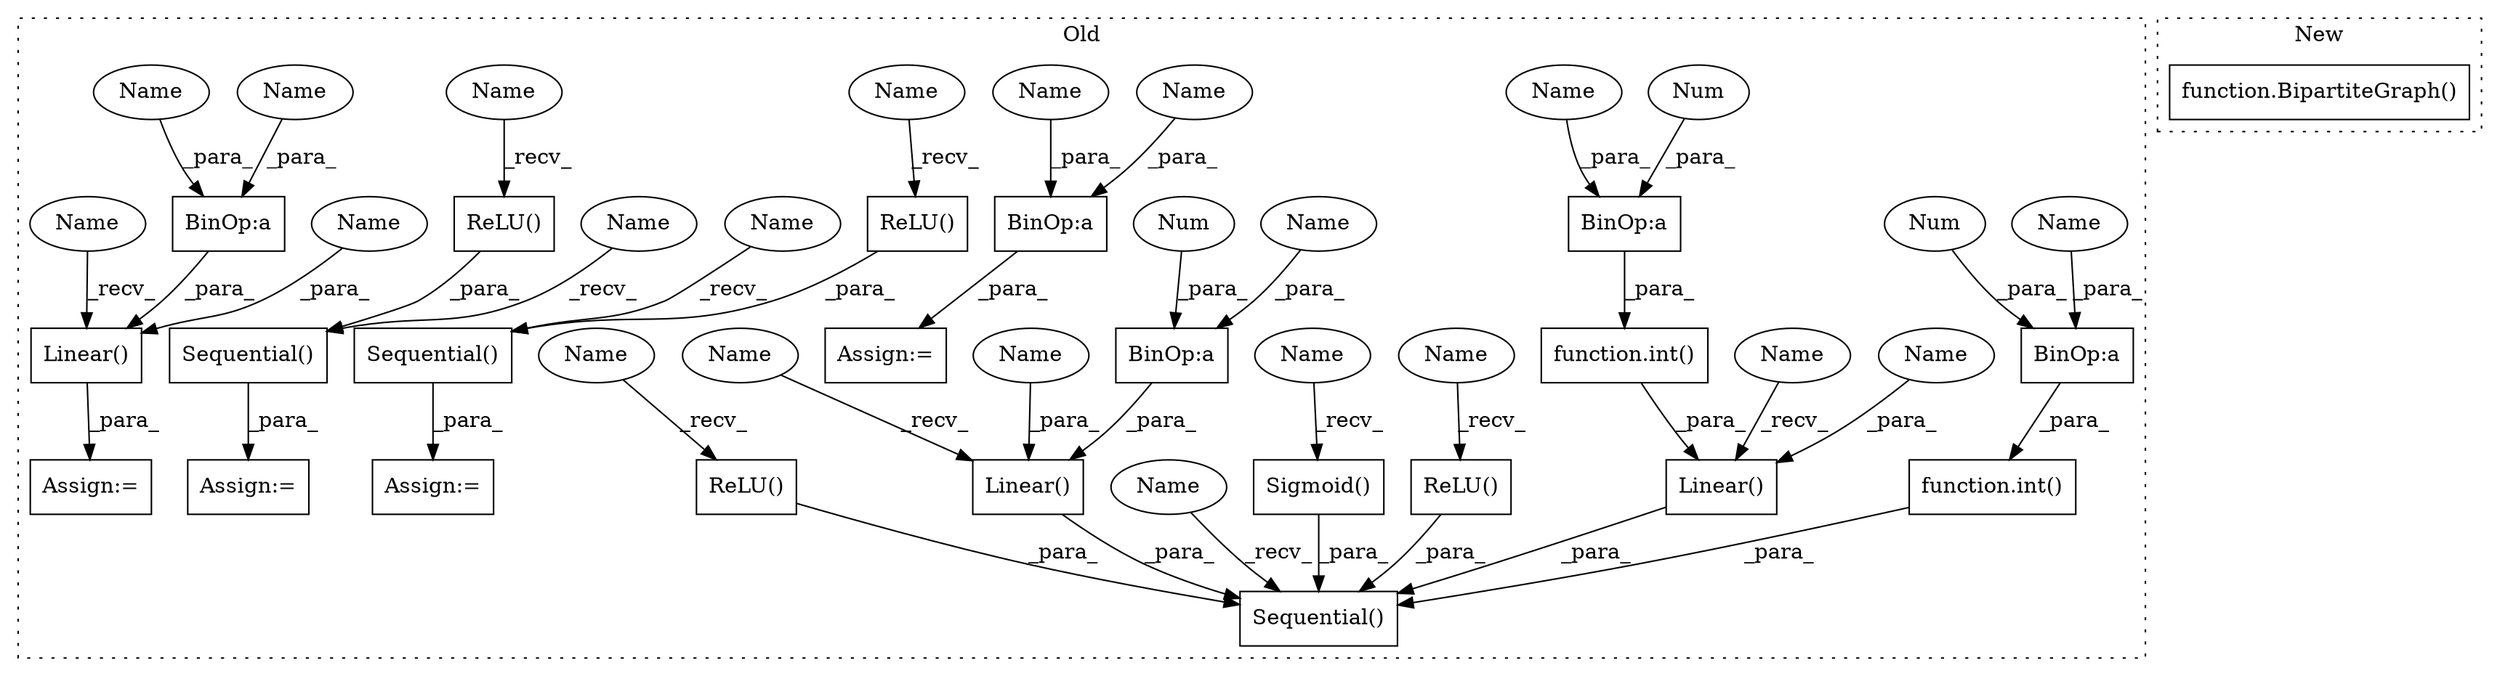 digraph G {
subgraph cluster0 {
1 [label="Linear()" a="75" s="2088,2139" l="10,1" shape="box"];
3 [label="Sequential()" a="75" s="2061,2338" l="27,10" shape="box"];
4 [label="BinOp:a" a="82" s="2231" l="1" shape="box"];
5 [label="BinOp:a" a="82" s="2116" l="1" shape="box"];
6 [label="BinOp:a" a="82" s="2305" l="1" shape="box"];
7 [label="function.int()" a="75" s="2208,2233" l="4,1" shape="box"];
8 [label="Sigmoid()" a="75" s="2326" l="12" shape="box"];
9 [label="BinOp:a" a="82" s="2911" l="3" shape="box"];
10 [label="BinOp:a" a="82" s="2755" l="3" shape="box"];
11 [label="function.int()" a="75" s="2282,2307" l="4,1" shape="box"];
12 [label="Sequential()" a="75" s="2403,2503" l="27,10" shape="box"];
13 [label="Sequential()" a="75" s="2540,2640" l="27,10" shape="box"];
14 [label="Num" a="76" s="2232" l="1" shape="ellipse"];
15 [label="Num" a="76" s="2306" l="1" shape="ellipse"];
16 [label="Num" a="76" s="2117" l="1" shape="ellipse"];
17 [label="ReLU()" a="75" s="2631" l="9" shape="box"];
18 [label="Assign:=" a="68" s="2400" l="3" shape="box"];
19 [label="Assign:=" a="68" s="2537" l="3" shape="box"];
20 [label="ReLU()" a="75" s="2154" l="9" shape="box"];
21 [label="Assign:=" a="68" s="2867" l="3" shape="box"];
22 [label="Assign:=" a="68" s="2711" l="3" shape="box"];
23 [label="ReLU()" a="75" s="2249" l="9" shape="box"];
24 [label="Linear()" a="75" s="2177,2234" l="10,1" shape="box"];
25 [label="ReLU()" a="75" s="2494" l="9" shape="box"];
26 [label="Linear()" a="75" s="2714,2809" l="23,34" shape="box"];
27 [label="Name" a="87" s="2120" l="19" shape="ellipse"];
28 [label="Name" a="87" s="2187" l="19" shape="ellipse"];
29 [label="Name" a="87" s="2914" l="19" shape="ellipse"];
30 [label="Name" a="87" s="2758" l="19" shape="ellipse"];
31 [label="Name" a="87" s="2212" l="19" shape="ellipse"];
32 [label="Name" a="87" s="2286" l="19" shape="ellipse"];
33 [label="Name" a="87" s="2177" l="2" shape="ellipse"];
34 [label="Name" a="87" s="2631" l="2" shape="ellipse"];
35 [label="Name" a="87" s="2714" l="2" shape="ellipse"];
36 [label="Name" a="87" s="2154" l="2" shape="ellipse"];
37 [label="Name" a="87" s="2494" l="2" shape="ellipse"];
38 [label="Name" a="87" s="2326" l="2" shape="ellipse"];
39 [label="Name" a="87" s="2061" l="2" shape="ellipse"];
40 [label="Name" a="87" s="2088" l="2" shape="ellipse"];
41 [label="Name" a="87" s="2540" l="2" shape="ellipse"];
42 [label="Name" a="87" s="2403" l="2" shape="ellipse"];
43 [label="Name" a="87" s="2249" l="2" shape="ellipse"];
44 [label="Name" a="87" s="2098" l="18" shape="ellipse"];
45 [label="Name" a="87" s="2791" l="18" shape="ellipse"];
46 [label="Name" a="87" s="2737" l="18" shape="ellipse"];
47 [label="Name" a="87" s="2893" l="18" shape="ellipse"];
label = "Old";
style="dotted";
}
subgraph cluster1 {
2 [label="function.BipartiteGraph()" a="75" s="4629,4730" l="28,10" shape="box"];
label = "New";
style="dotted";
}
1 -> 3 [label="_para_"];
4 -> 7 [label="_para_"];
5 -> 1 [label="_para_"];
6 -> 11 [label="_para_"];
7 -> 24 [label="_para_"];
8 -> 3 [label="_para_"];
9 -> 21 [label="_para_"];
10 -> 26 [label="_para_"];
11 -> 3 [label="_para_"];
12 -> 18 [label="_para_"];
13 -> 19 [label="_para_"];
14 -> 4 [label="_para_"];
15 -> 6 [label="_para_"];
16 -> 5 [label="_para_"];
17 -> 13 [label="_para_"];
20 -> 3 [label="_para_"];
23 -> 3 [label="_para_"];
24 -> 3 [label="_para_"];
25 -> 12 [label="_para_"];
26 -> 22 [label="_para_"];
27 -> 1 [label="_para_"];
28 -> 24 [label="_para_"];
29 -> 9 [label="_para_"];
30 -> 10 [label="_para_"];
31 -> 4 [label="_para_"];
32 -> 6 [label="_para_"];
33 -> 24 [label="_recv_"];
34 -> 17 [label="_recv_"];
35 -> 26 [label="_recv_"];
36 -> 20 [label="_recv_"];
37 -> 25 [label="_recv_"];
38 -> 8 [label="_recv_"];
39 -> 3 [label="_recv_"];
40 -> 1 [label="_recv_"];
41 -> 13 [label="_recv_"];
42 -> 12 [label="_recv_"];
43 -> 23 [label="_recv_"];
44 -> 5 [label="_para_"];
45 -> 26 [label="_para_"];
46 -> 10 [label="_para_"];
47 -> 9 [label="_para_"];
}